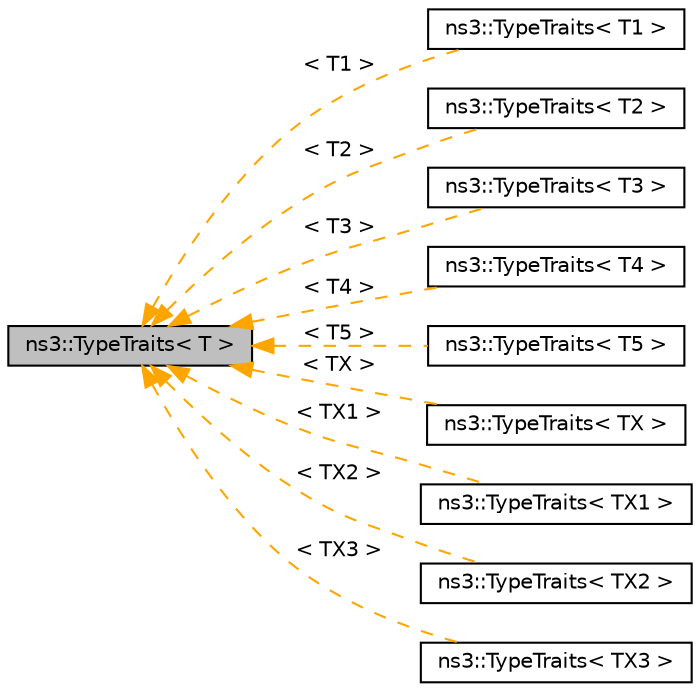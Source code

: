 digraph "ns3::TypeTraits&lt; T &gt;"
{
 // LATEX_PDF_SIZE
  edge [fontname="Helvetica",fontsize="10",labelfontname="Helvetica",labelfontsize="10"];
  node [fontname="Helvetica",fontsize="10",shape=record];
  rankdir="LR";
  Node1 [label="ns3::TypeTraits\< T \>",height=0.2,width=0.4,color="black", fillcolor="grey75", style="filled", fontcolor="black",tooltip="Inspect a type to deduce its features."];
  Node1 -> Node2 [dir="back",color="orange",fontsize="10",style="dashed",label=" \< T1 \>" ,fontname="Helvetica"];
  Node2 [label="ns3::TypeTraits\< T1 \>",height=0.2,width=0.4,color="black", fillcolor="white", style="filled",URL="$structns3_1_1_type_traits.html",tooltip=" "];
  Node1 -> Node3 [dir="back",color="orange",fontsize="10",style="dashed",label=" \< T2 \>" ,fontname="Helvetica"];
  Node3 [label="ns3::TypeTraits\< T2 \>",height=0.2,width=0.4,color="black", fillcolor="white", style="filled",URL="$structns3_1_1_type_traits.html",tooltip=" "];
  Node1 -> Node4 [dir="back",color="orange",fontsize="10",style="dashed",label=" \< T3 \>" ,fontname="Helvetica"];
  Node4 [label="ns3::TypeTraits\< T3 \>",height=0.2,width=0.4,color="black", fillcolor="white", style="filled",URL="$structns3_1_1_type_traits.html",tooltip=" "];
  Node1 -> Node5 [dir="back",color="orange",fontsize="10",style="dashed",label=" \< T4 \>" ,fontname="Helvetica"];
  Node5 [label="ns3::TypeTraits\< T4 \>",height=0.2,width=0.4,color="black", fillcolor="white", style="filled",URL="$structns3_1_1_type_traits.html",tooltip=" "];
  Node1 -> Node6 [dir="back",color="orange",fontsize="10",style="dashed",label=" \< T5 \>" ,fontname="Helvetica"];
  Node6 [label="ns3::TypeTraits\< T5 \>",height=0.2,width=0.4,color="black", fillcolor="white", style="filled",URL="$structns3_1_1_type_traits.html",tooltip=" "];
  Node1 -> Node7 [dir="back",color="orange",fontsize="10",style="dashed",label=" \< TX \>" ,fontname="Helvetica"];
  Node7 [label="ns3::TypeTraits\< TX \>",height=0.2,width=0.4,color="black", fillcolor="white", style="filled",URL="$structns3_1_1_type_traits.html",tooltip=" "];
  Node1 -> Node8 [dir="back",color="orange",fontsize="10",style="dashed",label=" \< TX1 \>" ,fontname="Helvetica"];
  Node8 [label="ns3::TypeTraits\< TX1 \>",height=0.2,width=0.4,color="black", fillcolor="white", style="filled",URL="$structns3_1_1_type_traits.html",tooltip=" "];
  Node1 -> Node9 [dir="back",color="orange",fontsize="10",style="dashed",label=" \< TX2 \>" ,fontname="Helvetica"];
  Node9 [label="ns3::TypeTraits\< TX2 \>",height=0.2,width=0.4,color="black", fillcolor="white", style="filled",URL="$structns3_1_1_type_traits.html",tooltip=" "];
  Node1 -> Node10 [dir="back",color="orange",fontsize="10",style="dashed",label=" \< TX3 \>" ,fontname="Helvetica"];
  Node10 [label="ns3::TypeTraits\< TX3 \>",height=0.2,width=0.4,color="black", fillcolor="white", style="filled",URL="$structns3_1_1_type_traits.html",tooltip=" "];
}
